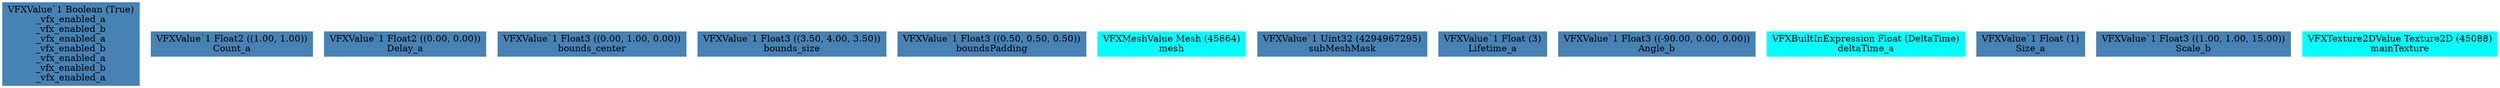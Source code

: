 digraph G {
node0 [shape="box" color="steelblue" style="filled" label="VFXValue`1 Boolean (True)
_vfx_enabled_a
_vfx_enabled_b
_vfx_enabled_a
_vfx_enabled_b
_vfx_enabled_a
_vfx_enabled_b
_vfx_enabled_a"]
node1 [shape="box" color="steelblue" style="filled" label="VFXValue`1 Float2 ((1.00, 1.00))
Count_a"]
node2 [shape="box" color="steelblue" style="filled" label="VFXValue`1 Float2 ((0.00, 0.00))
Delay_a"]
node3 [shape="box" color="steelblue" style="filled" label="VFXValue`1 Float3 ((0.00, 1.00, 0.00))
bounds_center"]
node4 [shape="box" color="steelblue" style="filled" label="VFXValue`1 Float3 ((3.50, 4.00, 3.50))
bounds_size"]
node5 [shape="box" color="steelblue" style="filled" label="VFXValue`1 Float3 ((0.50, 0.50, 0.50))
boundsPadding"]
node6 [shape="box" color="cyan" style="filled" label="VFXMeshValue Mesh (45864)
mesh"]
node7 [shape="box" color="steelblue" style="filled" label="VFXValue`1 Uint32 (4294967295)
subMeshMask"]
node8 [shape="box" color="steelblue" style="filled" label="VFXValue`1 Float (3)
Lifetime_a"]
node9 [shape="box" color="steelblue" style="filled" label="VFXValue`1 Float3 ((-90.00, 0.00, 0.00))
Angle_b"]
node10 [shape="box" color="cyan" style="filled" label="VFXBuiltInExpression Float (DeltaTime)
deltaTime_a"]
node11 [shape="box" color="steelblue" style="filled" label="VFXValue`1 Float (1)
Size_a"]
node12 [shape="box" color="steelblue" style="filled" label="VFXValue`1 Float3 ((1.00, 1.00, 15.00))
Scale_b"]
node13 [shape="box" color="cyan" style="filled" label="VFXTexture2DValue Texture2D (45088)
mainTexture"]
}
